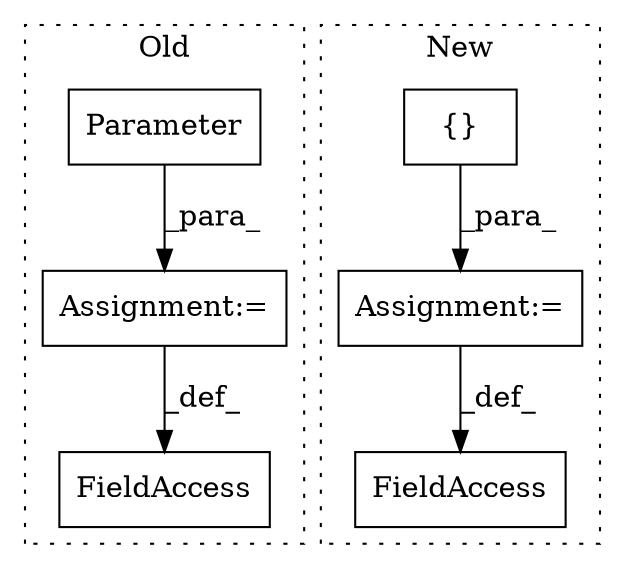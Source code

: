 digraph G {
subgraph cluster0 {
1 [label="Parameter" a="32" s="733,749" l="10,1" shape="box"];
3 [label="Assignment:=" a="7" s="721" l="12" shape="box"];
5 [label="FieldAccess" a="22" s="924" l="17" shape="box"];
label = "Old";
style="dotted";
}
subgraph cluster1 {
2 [label="{}" a="4" s="1099,1101" l="1,1" shape="box"];
4 [label="Assignment:=" a="7" s="1068" l="1" shape="box"];
6 [label="FieldAccess" a="22" s="1058" l="10" shape="box"];
label = "New";
style="dotted";
}
1 -> 3 [label="_para_"];
2 -> 4 [label="_para_"];
3 -> 5 [label="_def_"];
4 -> 6 [label="_def_"];
}